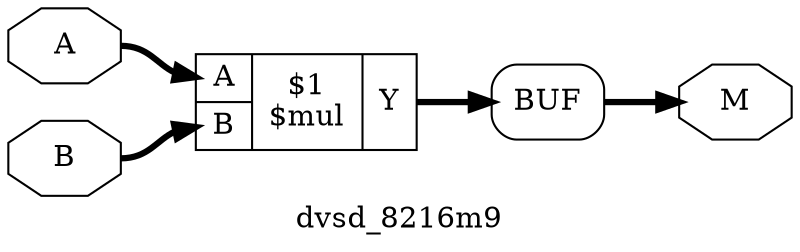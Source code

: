 digraph "dvsd_8216m9" {
label="dvsd_8216m9";
rankdir="LR";
remincross=true;
n2 [ shape=octagon, label="M", color="black", fontcolor="black" ];
n3 [ shape=octagon, label="B", color="black", fontcolor="black" ];
n4 [ shape=octagon, label="A", color="black", fontcolor="black" ];
c6 [ shape=record, label="{{<p4> A|<p3> B}|$1\n$mul|{<p5> Y}}" ];
x0 [shape=box, style=rounded, label="BUF"];
c6:p5:e -> x0:w:w [color="black", style="setlinewidth(3)", label=""];
x0:e:e -> n2:w [color="black", style="setlinewidth(3)", label=""];
n3:e -> c6:p3:w [color="black", style="setlinewidth(3)", label=""];
n4:e -> c6:p4:w [color="black", style="setlinewidth(3)", label=""];
}
